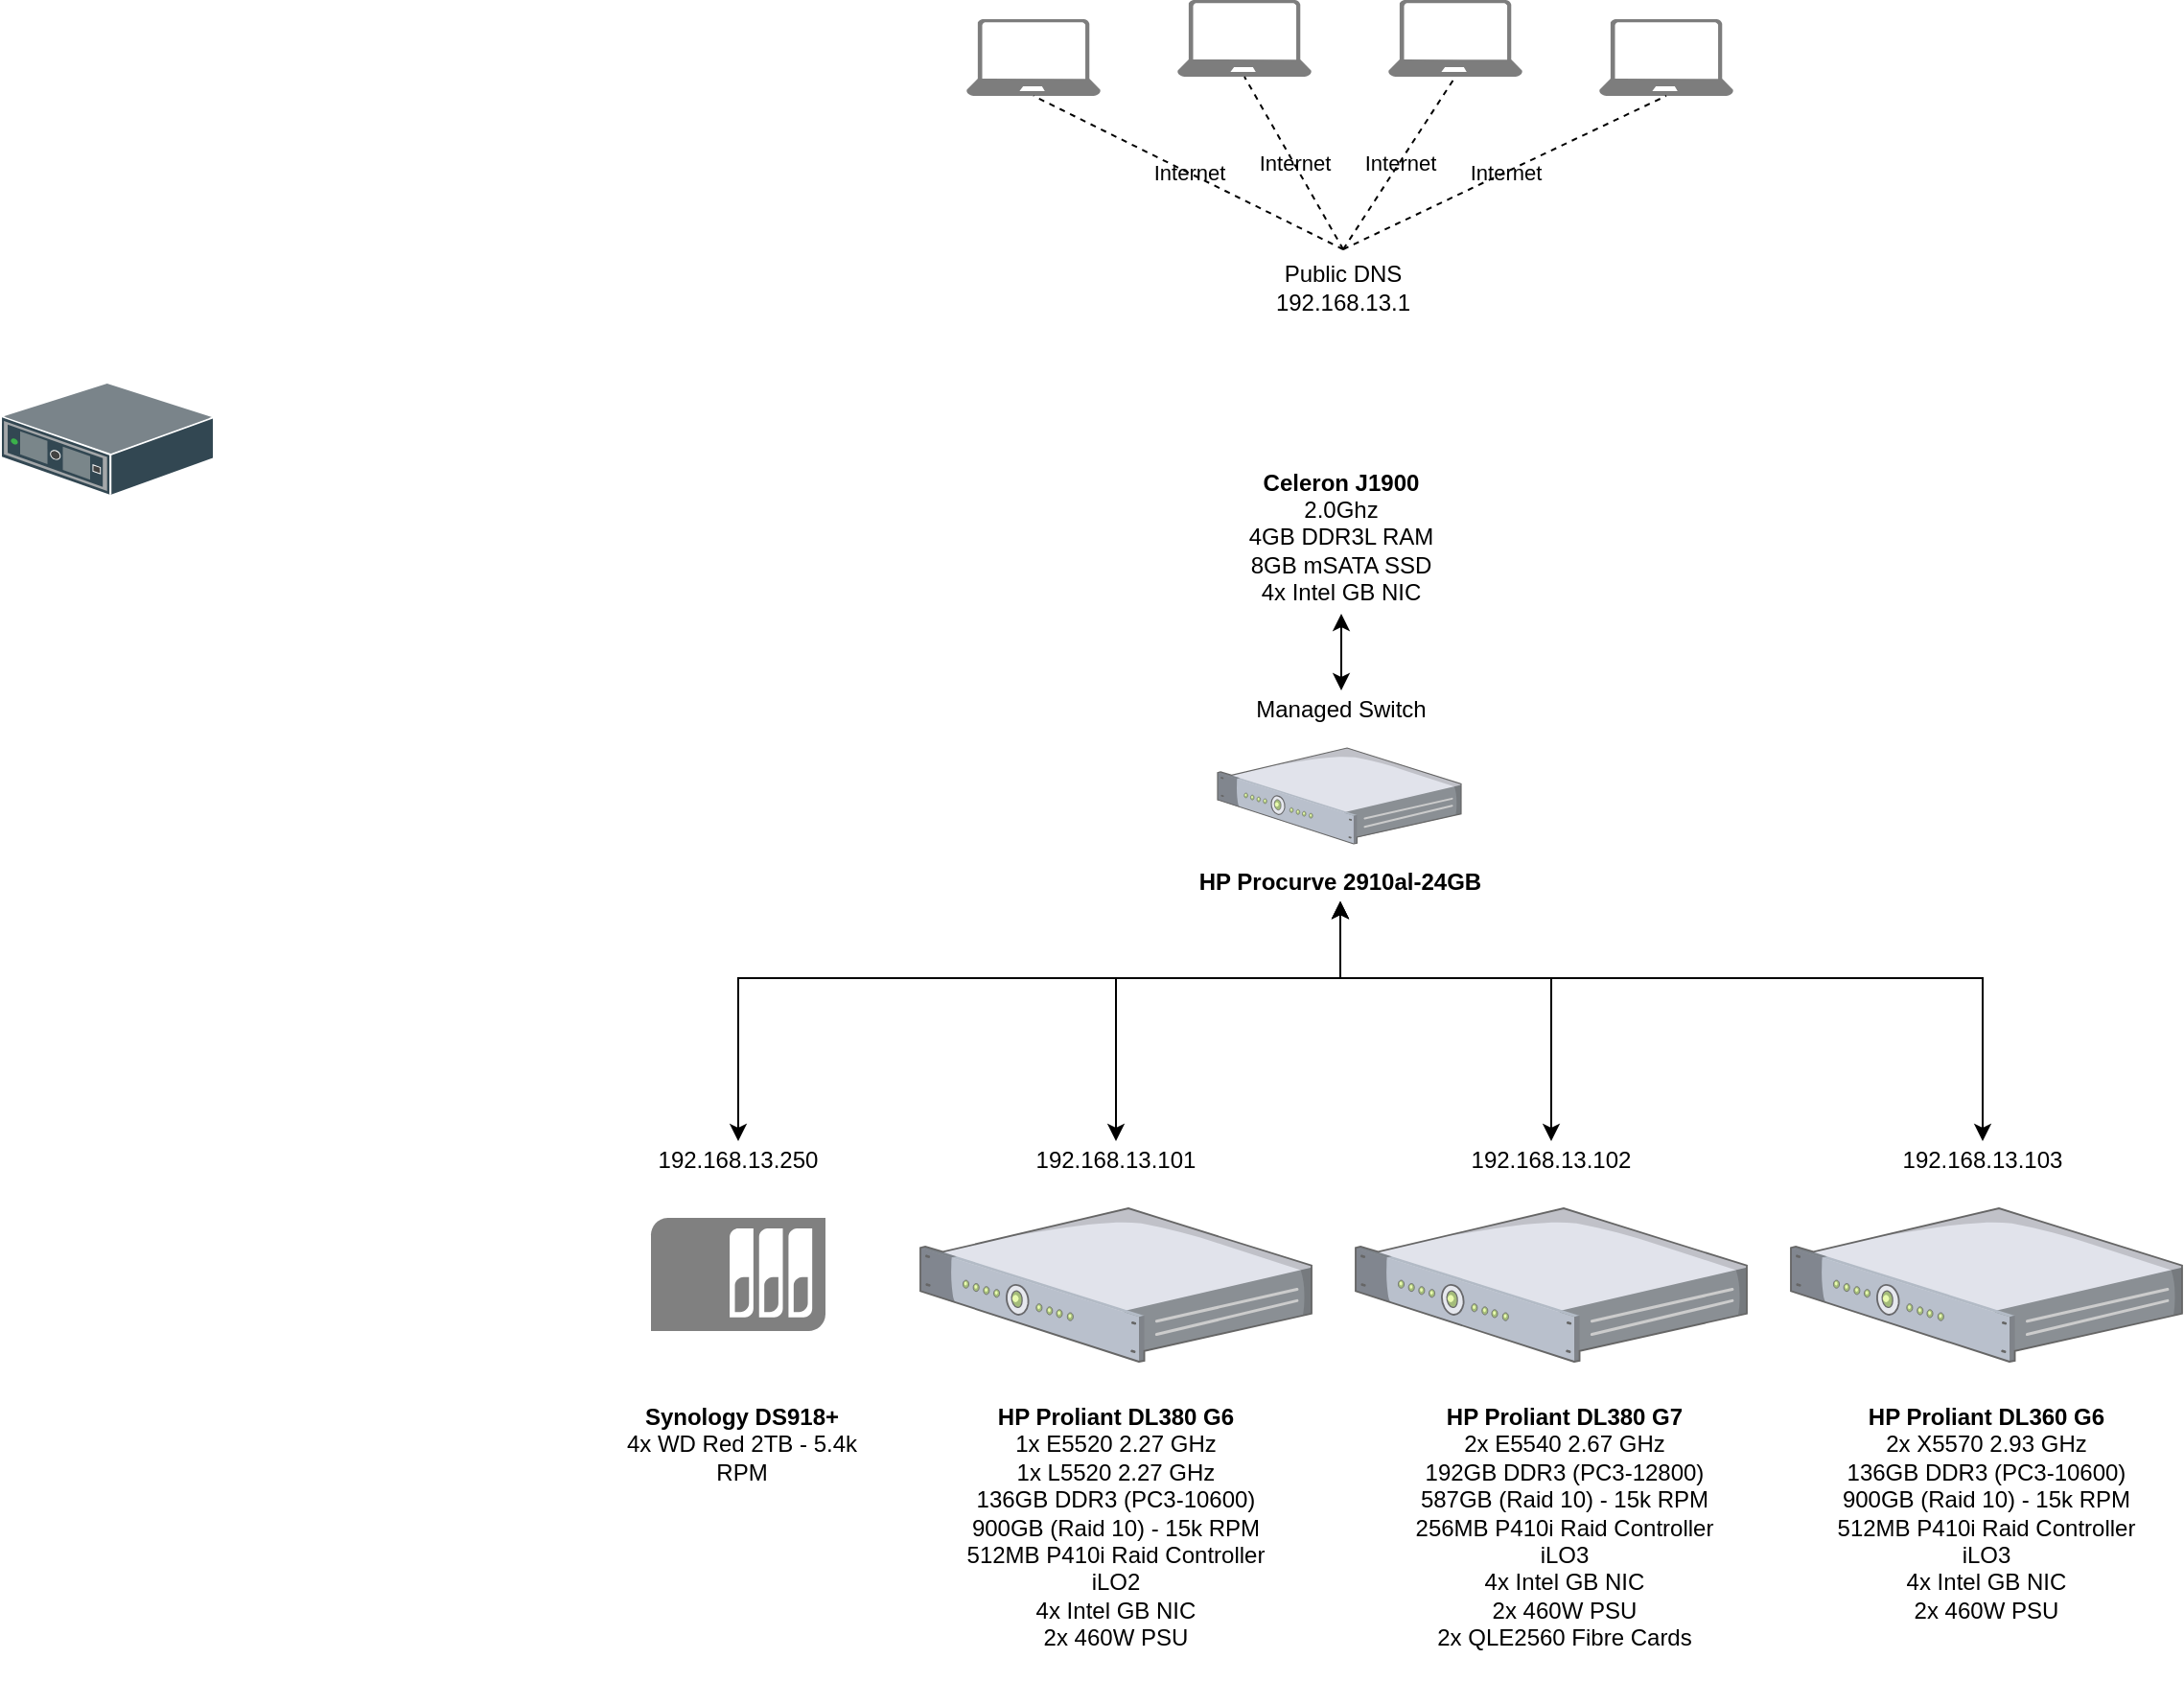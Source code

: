 <mxfile version="10.5.0" type="device"><diagram id="97bTegzwJZx3FXrUvPP9" name="Page-1"><mxGraphModel dx="902" dy="616" grid="1" gridSize="10" guides="1" tooltips="1" connect="1" arrows="1" fold="1" page="0" pageScale="1" pageWidth="850" pageHeight="1100" background="none" math="0" shadow="0"><root><mxCell id="0"/><mxCell id="1" parent="0"/><mxCell id="RETAdBeiH-xmvBIKMtKQ-7" value="" style="verticalLabelPosition=bottom;aspect=fixed;html=1;verticalAlign=top;strokeColor=none;align=center;outlineConnect=0;shape=mxgraph.citrix.1u_2u_server;" parent="1" vertex="1"><mxGeometry x="630" y="700" width="204" height="80" as="geometry"/></mxCell><mxCell id="RETAdBeiH-xmvBIKMtKQ-11" value="" style="verticalLabelPosition=bottom;aspect=fixed;html=1;verticalAlign=top;strokeColor=none;align=center;outlineConnect=0;shape=mxgraph.citrix.1u_2u_server;" parent="1" vertex="1"><mxGeometry x="403" y="700" width="204" height="80" as="geometry"/></mxCell><mxCell id="RETAdBeiH-xmvBIKMtKQ-12" value="" style="verticalLabelPosition=bottom;aspect=fixed;html=1;verticalAlign=top;strokeColor=none;align=center;outlineConnect=0;shape=mxgraph.citrix.1u_2u_server;" parent="1" vertex="1"><mxGeometry x="176" y="700" width="204" height="80" as="geometry"/></mxCell><mxCell id="RETAdBeiH-xmvBIKMtKQ-39" value="" style="verticalLabelPosition=bottom;aspect=fixed;html=1;verticalAlign=top;strokeColor=none;align=center;outlineConnect=0;shape=mxgraph.citrix.1u_2u_server;fillColor=none;" parent="1" vertex="1"><mxGeometry x="331" y="460" width="127" height="50" as="geometry"/></mxCell><mxCell id="RETAdBeiH-xmvBIKMtKQ-8" value="" style="shadow=0;dashed=0;html=1;labelPosition=center;verticalLabelPosition=bottom;verticalAlign=top;align=center;outlineConnect=0;shape=mxgraph.veeam.3d.switch;" parent="1" vertex="1"><mxGeometry x="-303" y="270" width="110" height="58" as="geometry"/></mxCell><mxCell id="RETAdBeiH-xmvBIKMtKQ-46" value="&lt;b&gt;HP Proliant DL380 G6&lt;/b&gt;&lt;br&gt;1x E5520 2.27 GHz&lt;br&gt;1x L5520 2.27 GHz&lt;br&gt;136GB DDR3 (PC3-10600)&lt;br&gt;900GB (Raid 10) - 15k RPM&lt;br&gt;512MB P410i Raid Controller&lt;br&gt;iLO2&lt;br&gt;4x Intel GB NIC&lt;br&gt;2x 460W PSU&lt;br&gt;&lt;br&gt;" style="text;html=1;strokeColor=none;fillColor=none;align=center;verticalAlign=top;whiteSpace=wrap;rounded=0;" parent="1" vertex="1"><mxGeometry x="176" y="795" width="204" height="145" as="geometry"/></mxCell><mxCell id="RETAdBeiH-xmvBIKMtKQ-47" value="&lt;b&gt;HP Proliant DL380 G7&lt;/b&gt;&lt;br&gt;2x E5540 2.67 GHz&lt;br&gt;192GB DDR3 (PC3-12800)&lt;br&gt;587GB (Raid 10) - 15k RPM&lt;br&gt;256MB P410i Raid Controller&lt;br&gt;iLO3&lt;br&gt;4x Intel GB NIC&lt;br&gt;2x 460W PSU&lt;br&gt;2x QLE2560 Fibre Cards&lt;br&gt;&lt;br&gt;" style="text;html=1;strokeColor=none;fillColor=none;align=center;verticalAlign=top;whiteSpace=wrap;rounded=0;" parent="1" vertex="1"><mxGeometry x="410" y="795" width="204" height="145" as="geometry"/></mxCell><mxCell id="RETAdBeiH-xmvBIKMtKQ-48" value="&lt;b&gt;HP Proliant DL360 G6&lt;/b&gt;&lt;br&gt;2x X5570 2.93 GHz&lt;br&gt;136GB DDR3 (PC3-10600)&lt;br&gt;900GB (Raid 10) - 15k RPM&lt;br&gt;512MB P410i Raid Controller&lt;br&gt;iLO3&lt;br&gt;4x Intel GB NIC&lt;br&gt;2x 460W PSU&lt;br&gt;&lt;br&gt;" style="text;html=1;strokeColor=none;fillColor=none;align=center;verticalAlign=top;whiteSpace=wrap;rounded=0;" parent="1" vertex="1"><mxGeometry x="630" y="795" width="204" height="145" as="geometry"/></mxCell><mxCell id="RETAdBeiH-xmvBIKMtKQ-49" value="&lt;b&gt;HP Procurve 2910al-24GB&lt;/b&gt;&lt;br&gt;" style="text;html=1;strokeColor=none;fillColor=none;align=center;verticalAlign=middle;whiteSpace=wrap;rounded=0;" parent="1" vertex="1"><mxGeometry x="293" y="520" width="204" height="20" as="geometry"/></mxCell><mxCell id="RETAdBeiH-xmvBIKMtKQ-62" style="edgeStyle=orthogonalEdgeStyle;rounded=0;orthogonalLoop=1;jettySize=auto;html=1;exitX=0.5;exitY=0;exitDx=0;exitDy=0;entryX=0.5;entryY=1;entryDx=0;entryDy=0;startArrow=classic;startFill=1;" parent="1" source="RETAdBeiH-xmvBIKMtKQ-50" target="RETAdBeiH-xmvBIKMtKQ-49" edge="1"><mxGeometry relative="1" as="geometry"><Array as="points"><mxPoint x="278" y="580"/><mxPoint x="395" y="580"/></Array></mxGeometry></mxCell><mxCell id="RETAdBeiH-xmvBIKMtKQ-50" value="192.168.13.101&lt;br&gt;" style="text;html=1;strokeColor=none;fillColor=none;align=center;verticalAlign=middle;whiteSpace=wrap;rounded=0;" parent="1" vertex="1"><mxGeometry x="178" y="665" width="200" height="20" as="geometry"/></mxCell><mxCell id="RETAdBeiH-xmvBIKMtKQ-63" style="edgeStyle=orthogonalEdgeStyle;rounded=0;orthogonalLoop=1;jettySize=auto;html=1;exitX=0.5;exitY=0;exitDx=0;exitDy=0;entryX=0.5;entryY=1;entryDx=0;entryDy=0;startArrow=classic;startFill=1;" parent="1" source="RETAdBeiH-xmvBIKMtKQ-51" target="RETAdBeiH-xmvBIKMtKQ-49" edge="1"><mxGeometry relative="1" as="geometry"><Array as="points"><mxPoint x="505" y="580"/><mxPoint x="395" y="580"/></Array></mxGeometry></mxCell><mxCell id="RETAdBeiH-xmvBIKMtKQ-51" value="192.168.13.102" style="text;html=1;align=center;verticalAlign=middle;whiteSpace=wrap;rounded=0;" parent="1" vertex="1"><mxGeometry x="405" y="665" width="200" height="20" as="geometry"/></mxCell><mxCell id="RETAdBeiH-xmvBIKMtKQ-64" style="edgeStyle=orthogonalEdgeStyle;rounded=0;orthogonalLoop=1;jettySize=auto;html=1;exitX=0.5;exitY=0;exitDx=0;exitDy=0;entryX=0.5;entryY=1;entryDx=0;entryDy=0;startArrow=classic;startFill=1;" parent="1" source="RETAdBeiH-xmvBIKMtKQ-52" target="RETAdBeiH-xmvBIKMtKQ-49" edge="1"><mxGeometry relative="1" as="geometry"><Array as="points"><mxPoint x="730" y="580"/><mxPoint x="395" y="580"/></Array></mxGeometry></mxCell><mxCell id="RETAdBeiH-xmvBIKMtKQ-52" value="192.168.13.103" style="text;html=1;strokeColor=none;fillColor=none;align=center;verticalAlign=middle;whiteSpace=wrap;rounded=0;" parent="1" vertex="1"><mxGeometry x="630" y="665" width="200" height="20" as="geometry"/></mxCell><mxCell id="RETAdBeiH-xmvBIKMtKQ-53" value="&lt;b&gt;Synology DS918+&lt;br&gt;&lt;/b&gt;4x WD Red 2TB - 5.4k RPM&lt;br&gt;" style="text;html=1;strokeColor=none;fillColor=none;align=center;verticalAlign=top;whiteSpace=wrap;rounded=0;" parent="1" vertex="1"><mxGeometry x="7.5" y="795" width="150" height="140" as="geometry"/></mxCell><mxCell id="RETAdBeiH-xmvBIKMtKQ-54" value="&lt;b&gt;Celeron J1900&lt;/b&gt;&lt;br&gt;2.0Ghz&lt;br&gt;4GB DDR3L RAM&lt;br&gt;8GB mSATA SSD&lt;br&gt;4x Intel GB NIC&lt;br&gt;" style="text;html=1;strokeColor=none;fillColor=none;align=center;verticalAlign=middle;whiteSpace=wrap;rounded=0;" parent="1" vertex="1"><mxGeometry x="341" y="310" width="109" height="80" as="geometry"/></mxCell><mxCell id="RETAdBeiH-xmvBIKMtKQ-61" style="edgeStyle=orthogonalEdgeStyle;rounded=0;orthogonalLoop=1;jettySize=auto;html=1;exitX=0.5;exitY=0;exitDx=0;exitDy=0;entryX=0.5;entryY=1;entryDx=0;entryDy=0;startArrow=classic;startFill=1;" parent="1" source="RETAdBeiH-xmvBIKMtKQ-55" target="RETAdBeiH-xmvBIKMtKQ-49" edge="1"><mxGeometry relative="1" as="geometry"><Array as="points"><mxPoint x="81" y="580"/><mxPoint x="395" y="580"/></Array></mxGeometry></mxCell><mxCell id="RETAdBeiH-xmvBIKMtKQ-55" value="192.168.13.250&lt;br&gt;" style="text;html=1;strokeColor=none;fillColor=none;align=center;verticalAlign=middle;whiteSpace=wrap;rounded=0;" parent="1" vertex="1"><mxGeometry x="26" y="665" width="110" height="20" as="geometry"/></mxCell><mxCell id="RETAdBeiH-xmvBIKMtKQ-67" style="edgeStyle=orthogonalEdgeStyle;rounded=0;orthogonalLoop=1;jettySize=auto;html=1;exitX=0.5;exitY=0;exitDx=0;exitDy=0;entryX=0.5;entryY=1;entryDx=0;entryDy=0;startArrow=classic;startFill=1;" parent="1" source="RETAdBeiH-xmvBIKMtKQ-66" target="RETAdBeiH-xmvBIKMtKQ-54" edge="1"><mxGeometry relative="1" as="geometry"/></mxCell><mxCell id="RETAdBeiH-xmvBIKMtKQ-66" value="Managed Switch" style="text;html=1;strokeColor=none;fillColor=none;align=center;verticalAlign=middle;whiteSpace=wrap;rounded=0;" parent="1" vertex="1"><mxGeometry x="331" y="430" width="129" height="20" as="geometry"/></mxCell><mxCell id="RETAdBeiH-xmvBIKMtKQ-68" value="" style="shadow=0;dashed=0;html=1;strokeColor=none;labelPosition=center;verticalLabelPosition=bottom;verticalAlign=top;align=center;shape=mxgraph.azure.laptop;fillColor=#7D7D7D;" parent="1" vertex="1"><mxGeometry x="200" y="80" width="70" height="40" as="geometry"/></mxCell><mxCell id="RETAdBeiH-xmvBIKMtKQ-69" value="" style="shadow=0;dashed=0;html=1;strokeColor=none;labelPosition=center;verticalLabelPosition=bottom;verticalAlign=top;align=center;shape=mxgraph.azure.laptop;fillColor=#7D7D7D;" parent="1" vertex="1"><mxGeometry x="310" y="70" width="70" height="40" as="geometry"/></mxCell><mxCell id="RETAdBeiH-xmvBIKMtKQ-70" value="" style="shadow=0;dashed=0;html=1;strokeColor=none;labelPosition=center;verticalLabelPosition=bottom;verticalAlign=top;align=center;shape=mxgraph.azure.laptop;fillColor=#7D7D7D;" parent="1" vertex="1"><mxGeometry x="420" y="70" width="70" height="40" as="geometry"/></mxCell><mxCell id="RETAdBeiH-xmvBIKMtKQ-71" value="" style="shadow=0;dashed=0;html=1;strokeColor=none;labelPosition=center;verticalLabelPosition=bottom;verticalAlign=top;align=center;shape=mxgraph.azure.laptop;fillColor=#7D7D7D;" parent="1" vertex="1"><mxGeometry x="530" y="80" width="70" height="40" as="geometry"/></mxCell><mxCell id="RETAdBeiH-xmvBIKMtKQ-73" value="Public DNS&lt;br&gt;192.168.13.1&lt;br&gt;" style="text;html=1;strokeColor=none;fillColor=none;align=center;verticalAlign=middle;whiteSpace=wrap;rounded=0;" parent="1" vertex="1"><mxGeometry x="332" y="200" width="129" height="40" as="geometry"/></mxCell><mxCell id="RETAdBeiH-xmvBIKMtKQ-77" value="Internet" style="endArrow=none;dashed=1;html=1;exitX=0.5;exitY=0;exitDx=0;exitDy=0;entryX=0.5;entryY=1;entryDx=0;entryDy=0;entryPerimeter=0;labelBackgroundColor=none;" parent="1" source="RETAdBeiH-xmvBIKMtKQ-73" target="RETAdBeiH-xmvBIKMtKQ-68" edge="1"><mxGeometry width="50" height="50" relative="1" as="geometry"><mxPoint x="560" y="250" as="sourcePoint"/><mxPoint x="610" y="200" as="targetPoint"/></mxGeometry></mxCell><mxCell id="RETAdBeiH-xmvBIKMtKQ-79" value="Internet" style="endArrow=none;dashed=1;html=1;exitX=0.5;exitY=0;exitDx=0;exitDy=0;entryX=0.5;entryY=1;entryDx=0;entryDy=0;entryPerimeter=0;labelBackgroundColor=none;" parent="1" source="RETAdBeiH-xmvBIKMtKQ-73" target="RETAdBeiH-xmvBIKMtKQ-69" edge="1"><mxGeometry width="50" height="50" relative="1" as="geometry"><mxPoint x="620" y="240" as="sourcePoint"/><mxPoint x="670" y="190" as="targetPoint"/></mxGeometry></mxCell><mxCell id="RETAdBeiH-xmvBIKMtKQ-80" value="Internet" style="endArrow=none;dashed=1;html=1;exitX=0.5;exitY=0;exitDx=0;exitDy=0;entryX=0.5;entryY=1;entryDx=0;entryDy=0;entryPerimeter=0;labelBackgroundColor=none;" parent="1" source="RETAdBeiH-xmvBIKMtKQ-73" target="RETAdBeiH-xmvBIKMtKQ-70" edge="1"><mxGeometry width="50" height="50" relative="1" as="geometry"><mxPoint x="510" y="230" as="sourcePoint"/><mxPoint x="560" y="180" as="targetPoint"/></mxGeometry></mxCell><mxCell id="RETAdBeiH-xmvBIKMtKQ-81" value="Internet" style="endArrow=none;dashed=1;html=1;exitX=0.5;exitY=0;exitDx=0;exitDy=0;entryX=0.5;entryY=1;entryDx=0;entryDy=0;entryPerimeter=0;labelBackgroundColor=none;" parent="1" source="RETAdBeiH-xmvBIKMtKQ-73" target="RETAdBeiH-xmvBIKMtKQ-71" edge="1"><mxGeometry width="50" height="50" relative="1" as="geometry"><mxPoint x="540" y="280" as="sourcePoint"/><mxPoint x="590" y="230" as="targetPoint"/></mxGeometry></mxCell><mxCell id="RETAdBeiH-xmvBIKMtKQ-83" value="" style="shadow=0;dashed=0;html=1;strokeColor=none;fillColor=#808080;labelPosition=center;verticalLabelPosition=bottom;verticalAlign=top;align=center;outlineConnect=0;shape=mxgraph.veeam.2d.esx_esxi;rotation=90;" parent="1" vertex="1"><mxGeometry x="51.5" y="689" width="59" height="91" as="geometry"/></mxCell></root></mxGraphModel></diagram></mxfile>